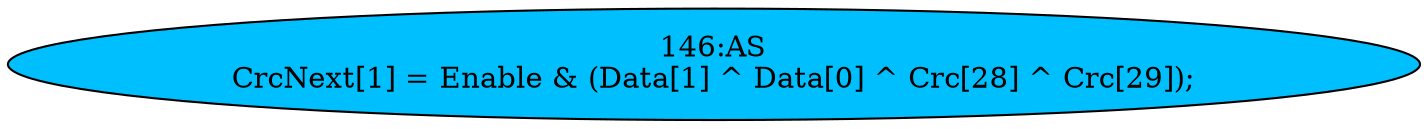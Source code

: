 strict digraph "" {
	node [label="\N"];
	"146:AS"	 [ast="<pyverilog.vparser.ast.Assign object at 0x7f415c23e7d0>",
		def_var="['CrcNext']",
		fillcolor=deepskyblue,
		label="146:AS
CrcNext[1] = Enable & (Data[1] ^ Data[0] ^ Crc[28] ^ Crc[29]);",
		statements="[]",
		style=filled,
		typ=Assign,
		use_var="['Enable', 'Data', 'Data', 'Crc', 'Crc']"];
}
